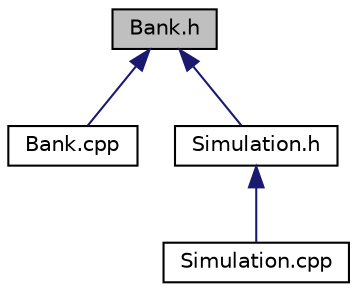 digraph "Bank.h"
{
 // LATEX_PDF_SIZE
  edge [fontname="Helvetica",fontsize="10",labelfontname="Helvetica",labelfontsize="10"];
  node [fontname="Helvetica",fontsize="10",shape=record];
  Node1 [label="Bank.h",height=0.2,width=0.4,color="black", fillcolor="grey75", style="filled", fontcolor="black",tooltip="Classe Bank."];
  Node1 -> Node2 [dir="back",color="midnightblue",fontsize="10",style="solid",fontname="Helvetica"];
  Node2 [label="Bank.cpp",height=0.2,width=0.4,color="black", fillcolor="white", style="filled",URL="$_bank_8cpp.html",tooltip="Classe Bank."];
  Node1 -> Node3 [dir="back",color="midnightblue",fontsize="10",style="solid",fontname="Helvetica"];
  Node3 [label="Simulation.h",height=0.2,width=0.4,color="black", fillcolor="white", style="filled",URL="$_simulation_8h.html",tooltip="Classe Simulation."];
  Node3 -> Node4 [dir="back",color="midnightblue",fontsize="10",style="solid",fontname="Helvetica"];
  Node4 [label="Simulation.cpp",height=0.2,width=0.4,color="black", fillcolor="white", style="filled",URL="$_simulation_8cpp.html",tooltip="Classe Simulation."];
}
